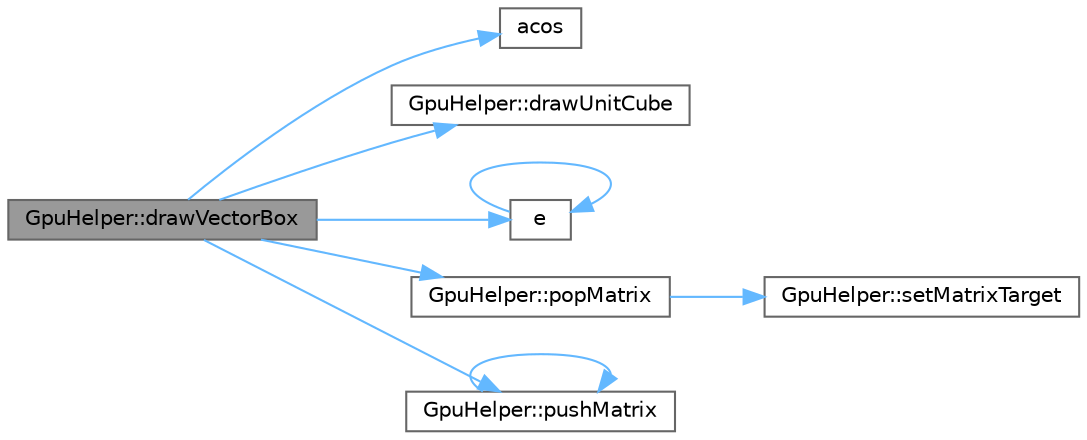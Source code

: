 digraph "GpuHelper::drawVectorBox"
{
 // LATEX_PDF_SIZE
  bgcolor="transparent";
  edge [fontname=Helvetica,fontsize=10,labelfontname=Helvetica,labelfontsize=10];
  node [fontname=Helvetica,fontsize=10,shape=box,height=0.2,width=0.4];
  rankdir="LR";
  Node1 [id="Node000001",label="GpuHelper::drawVectorBox",height=0.2,width=0.4,color="gray40", fillcolor="grey60", style="filled", fontcolor="black",tooltip=" "];
  Node1 -> Node2 [id="edge1_Node000001_Node000002",color="steelblue1",style="solid",tooltip=" "];
  Node2 [id="Node000002",label="acos",height=0.2,width=0.4,color="grey40", fillcolor="white", style="filled",URL="$_array_cwise_unary_ops_8h.html#a4ae93c48c742ccd51e0ec59fa85b49bd",tooltip=" "];
  Node1 -> Node3 [id="edge2_Node000001_Node000003",color="steelblue1",style="solid",tooltip=" "];
  Node3 [id="Node000003",label="GpuHelper::drawUnitCube",height=0.2,width=0.4,color="grey40", fillcolor="white", style="filled",URL="$class_gpu_helper.html#a56e1a7dc525c50f0aef95860bccde68b",tooltip=" "];
  Node1 -> Node4 [id="edge3_Node000001_Node000004",color="steelblue1",style="solid",tooltip=" "];
  Node4 [id="Node000004",label="e",height=0.2,width=0.4,color="grey40", fillcolor="white", style="filled",URL="$_cwise__array__power__array_8cpp.html#a9cb86ff854760bf91a154f2724a9101d",tooltip=" "];
  Node4 -> Node4 [id="edge4_Node000004_Node000004",color="steelblue1",style="solid",tooltip=" "];
  Node1 -> Node5 [id="edge5_Node000001_Node000005",color="steelblue1",style="solid",tooltip=" "];
  Node5 [id="Node000005",label="GpuHelper::popMatrix",height=0.2,width=0.4,color="grey40", fillcolor="white", style="filled",URL="$class_gpu_helper.html#aad0cc23c2eaf0dcc610b180e5c8b195e",tooltip=" "];
  Node5 -> Node6 [id="edge6_Node000005_Node000006",color="steelblue1",style="solid",tooltip=" "];
  Node6 [id="Node000006",label="GpuHelper::setMatrixTarget",height=0.2,width=0.4,color="grey40", fillcolor="white", style="filled",URL="$class_gpu_helper.html#a310cd4e00d7e8b63771391da3a62943e",tooltip=" "];
  Node1 -> Node7 [id="edge7_Node000001_Node000007",color="steelblue1",style="solid",tooltip=" "];
  Node7 [id="Node000007",label="GpuHelper::pushMatrix",height=0.2,width=0.4,color="grey40", fillcolor="white", style="filled",URL="$class_gpu_helper.html#ac51c8b669a80ca6e4338c87136fb991e",tooltip=" "];
  Node7 -> Node7 [id="edge8_Node000007_Node000007",color="steelblue1",style="solid",tooltip=" "];
}
